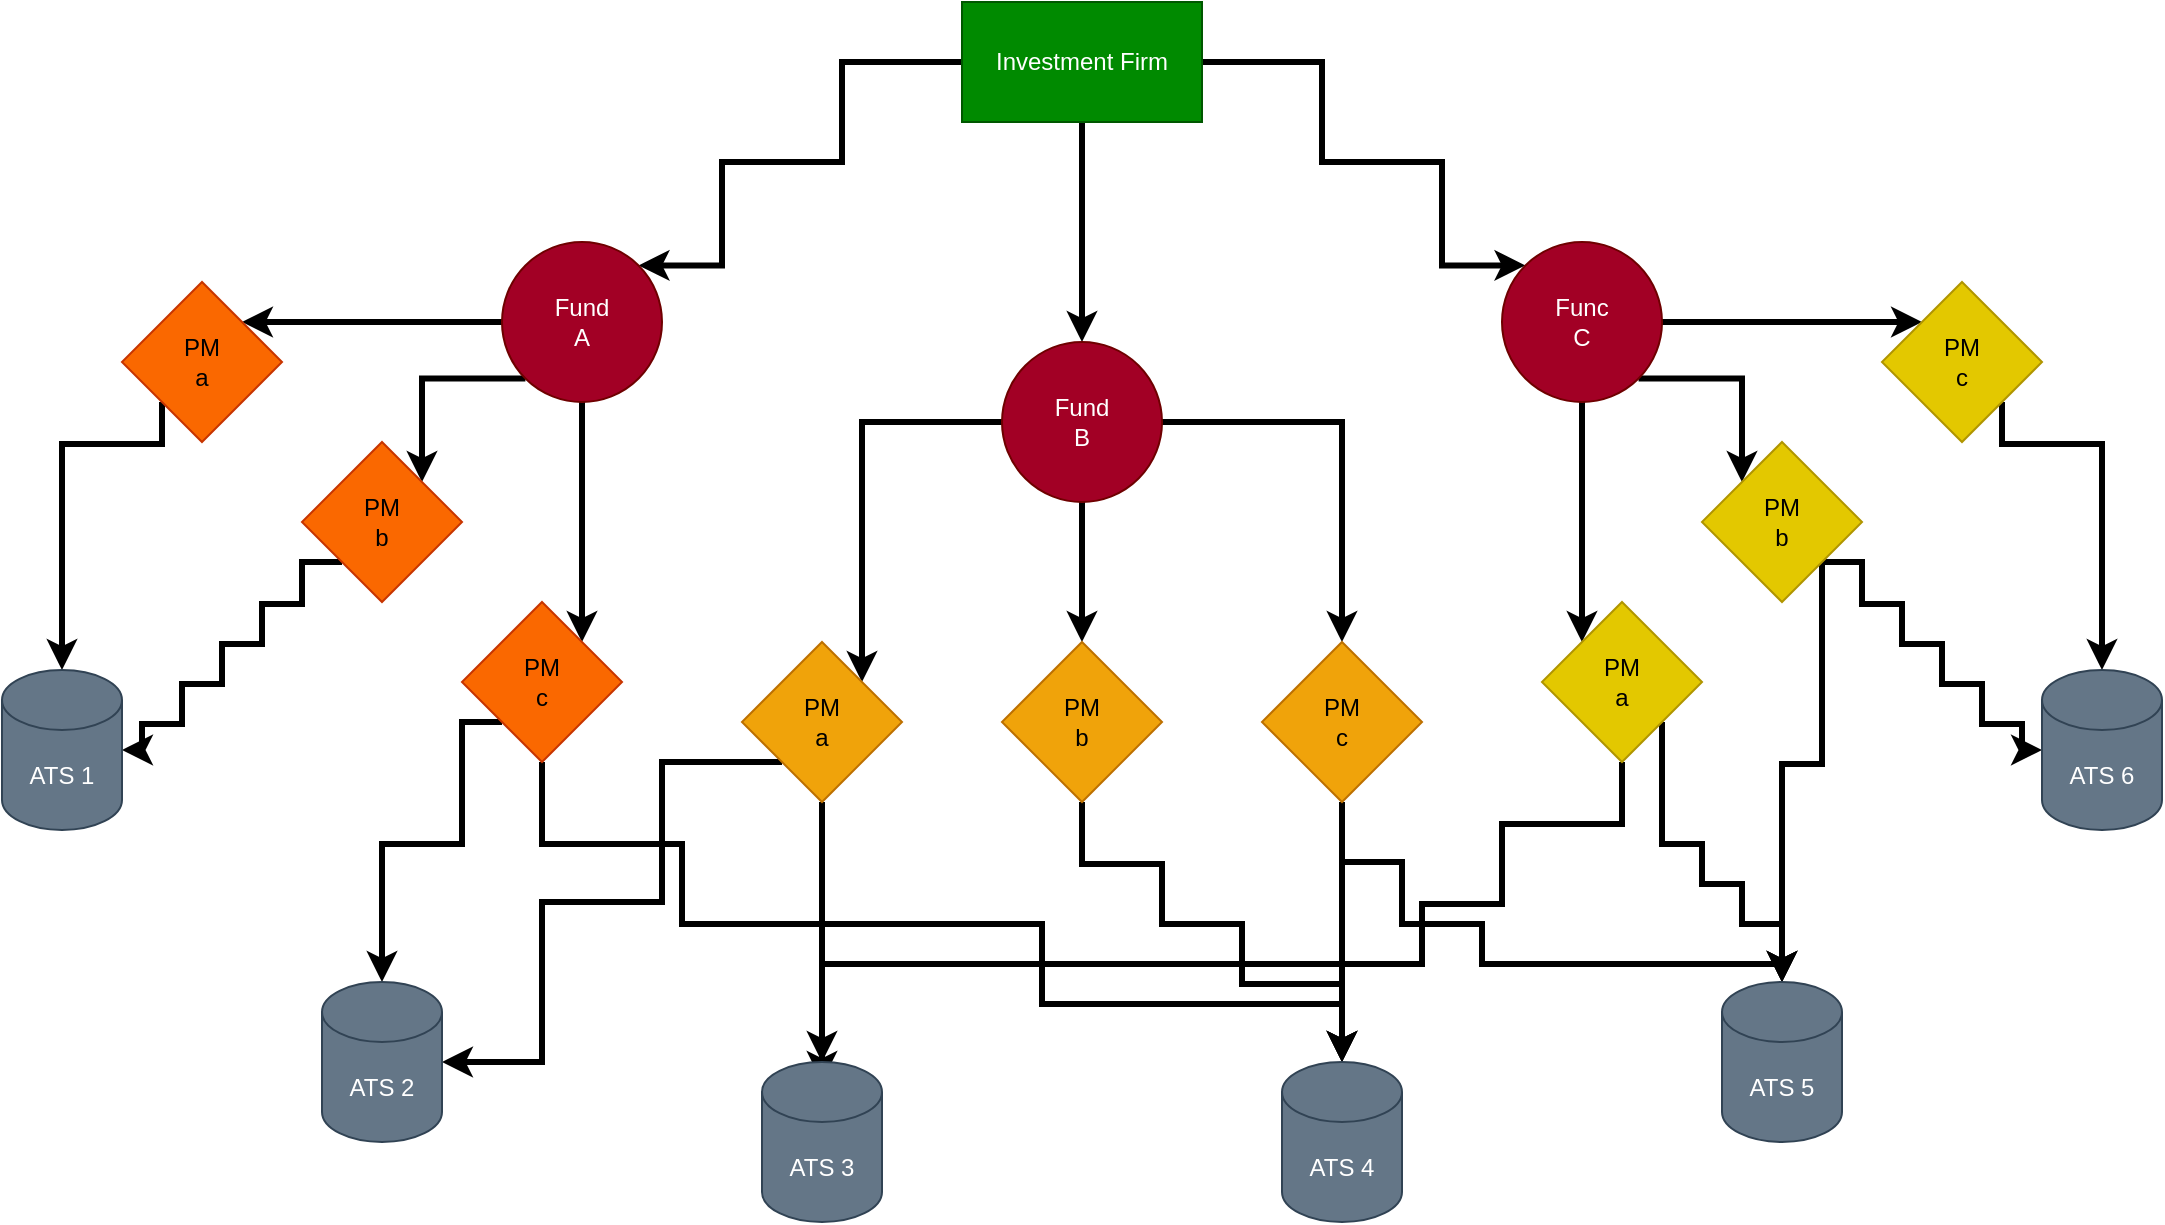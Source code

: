 <mxfile version="21.6.5" type="device">
  <diagram name="Page-1" id="q_kvqxkBFznMDWHG6xlm">
    <mxGraphModel dx="1271" dy="917" grid="1" gridSize="10" guides="1" tooltips="1" connect="1" arrows="1" fold="1" page="1" pageScale="1" pageWidth="1169" pageHeight="827" math="0" shadow="0">
      <root>
        <mxCell id="0" />
        <mxCell id="1" parent="0" />
        <mxCell id="QdMFIpOWDVR-zZth7uCI-38" style="edgeStyle=orthogonalEdgeStyle;rounded=0;orthogonalLoop=1;jettySize=auto;html=1;entryX=0.5;entryY=0;entryDx=0;entryDy=0;jumpSize=6;strokeWidth=3;strokeColor=#000000;" parent="1" source="QdMFIpOWDVR-zZth7uCI-1" target="QdMFIpOWDVR-zZth7uCI-4" edge="1">
          <mxGeometry relative="1" as="geometry" />
        </mxCell>
        <mxCell id="QdMFIpOWDVR-zZth7uCI-39" style="edgeStyle=orthogonalEdgeStyle;rounded=0;orthogonalLoop=1;jettySize=auto;html=1;exitX=0;exitY=0.5;exitDx=0;exitDy=0;entryX=1;entryY=0;entryDx=0;entryDy=0;jumpSize=6;strokeWidth=3;strokeColor=#000000;" parent="1" source="QdMFIpOWDVR-zZth7uCI-1" target="QdMFIpOWDVR-zZth7uCI-3" edge="1">
          <mxGeometry relative="1" as="geometry">
            <Array as="points">
              <mxPoint x="460" y="139" />
              <mxPoint x="460" y="189" />
              <mxPoint x="400" y="189" />
              <mxPoint x="400" y="241" />
            </Array>
          </mxGeometry>
        </mxCell>
        <mxCell id="QdMFIpOWDVR-zZth7uCI-40" style="edgeStyle=orthogonalEdgeStyle;rounded=0;orthogonalLoop=1;jettySize=auto;html=1;exitX=1;exitY=0.5;exitDx=0;exitDy=0;entryX=0;entryY=0;entryDx=0;entryDy=0;jumpSize=6;strokeWidth=3;strokeColor=#000000;" parent="1" source="QdMFIpOWDVR-zZth7uCI-1" target="QdMFIpOWDVR-zZth7uCI-5" edge="1">
          <mxGeometry relative="1" as="geometry">
            <Array as="points">
              <mxPoint x="700" y="139" />
              <mxPoint x="700" y="189" />
              <mxPoint x="760" y="189" />
              <mxPoint x="760" y="241" />
            </Array>
          </mxGeometry>
        </mxCell>
        <mxCell id="QdMFIpOWDVR-zZth7uCI-1" value="Investment Firm" style="rounded=0;whiteSpace=wrap;html=1;fillColor=#008a00;fontColor=#ffffff;strokeColor=#005700;" parent="1" vertex="1">
          <mxGeometry x="520" y="109" width="120" height="60" as="geometry" />
        </mxCell>
        <mxCell id="QdMFIpOWDVR-zZth7uCI-35" style="edgeStyle=orthogonalEdgeStyle;rounded=0;orthogonalLoop=1;jettySize=auto;html=1;exitX=0.5;exitY=1;exitDx=0;exitDy=0;entryX=1;entryY=0;entryDx=0;entryDy=0;jumpSize=6;strokeWidth=3;strokeColor=#000000;" parent="1" source="QdMFIpOWDVR-zZth7uCI-3" target="QdMFIpOWDVR-zZth7uCI-8" edge="1">
          <mxGeometry relative="1" as="geometry" />
        </mxCell>
        <mxCell id="QdMFIpOWDVR-zZth7uCI-36" style="edgeStyle=orthogonalEdgeStyle;rounded=0;orthogonalLoop=1;jettySize=auto;html=1;exitX=0;exitY=1;exitDx=0;exitDy=0;entryX=1;entryY=0;entryDx=0;entryDy=0;jumpSize=6;strokeWidth=3;strokeColor=#000000;" parent="1" source="QdMFIpOWDVR-zZth7uCI-3" target="QdMFIpOWDVR-zZth7uCI-7" edge="1">
          <mxGeometry relative="1" as="geometry" />
        </mxCell>
        <mxCell id="QdMFIpOWDVR-zZth7uCI-37" style="edgeStyle=orthogonalEdgeStyle;rounded=0;orthogonalLoop=1;jettySize=auto;html=1;exitX=0;exitY=0.5;exitDx=0;exitDy=0;entryX=0;entryY=1;entryDx=0;entryDy=0;jumpSize=6;strokeWidth=3;strokeColor=#000000;" parent="1" source="QdMFIpOWDVR-zZth7uCI-3" target="QdMFIpOWDVR-zZth7uCI-6" edge="1">
          <mxGeometry relative="1" as="geometry" />
        </mxCell>
        <mxCell id="QdMFIpOWDVR-zZth7uCI-3" value="Fund&lt;br&gt;A" style="ellipse;whiteSpace=wrap;html=1;fillColor=#a20025;fontColor=#ffffff;strokeColor=#6F0000;" parent="1" vertex="1">
          <mxGeometry x="290" y="229" width="80" height="80" as="geometry" />
        </mxCell>
        <mxCell id="QdMFIpOWDVR-zZth7uCI-29" style="edgeStyle=orthogonalEdgeStyle;rounded=0;orthogonalLoop=1;jettySize=auto;html=1;exitX=0;exitY=0.5;exitDx=0;exitDy=0;entryX=1;entryY=0;entryDx=0;entryDy=0;jumpSize=6;strokeWidth=3;strokeColor=#000000;" parent="1" source="QdMFIpOWDVR-zZth7uCI-4" target="QdMFIpOWDVR-zZth7uCI-12" edge="1">
          <mxGeometry relative="1" as="geometry" />
        </mxCell>
        <mxCell id="QdMFIpOWDVR-zZth7uCI-30" style="edgeStyle=orthogonalEdgeStyle;rounded=0;orthogonalLoop=1;jettySize=auto;html=1;exitX=0.5;exitY=1;exitDx=0;exitDy=0;entryX=0.5;entryY=0;entryDx=0;entryDy=0;jumpSize=6;strokeWidth=3;strokeColor=#000000;" parent="1" source="QdMFIpOWDVR-zZth7uCI-4" target="QdMFIpOWDVR-zZth7uCI-13" edge="1">
          <mxGeometry relative="1" as="geometry" />
        </mxCell>
        <mxCell id="QdMFIpOWDVR-zZth7uCI-31" style="edgeStyle=orthogonalEdgeStyle;rounded=0;orthogonalLoop=1;jettySize=auto;html=1;exitX=1;exitY=0.5;exitDx=0;exitDy=0;entryX=0.5;entryY=0;entryDx=0;entryDy=0;jumpSize=6;strokeWidth=3;strokeColor=#000000;" parent="1" source="QdMFIpOWDVR-zZth7uCI-4" target="QdMFIpOWDVR-zZth7uCI-14" edge="1">
          <mxGeometry relative="1" as="geometry" />
        </mxCell>
        <mxCell id="QdMFIpOWDVR-zZth7uCI-4" value="Fund&lt;br&gt;B" style="ellipse;whiteSpace=wrap;html=1;fillColor=#a20025;fontColor=#ffffff;strokeColor=#6F0000;" parent="1" vertex="1">
          <mxGeometry x="540" y="279" width="80" height="80" as="geometry" />
        </mxCell>
        <mxCell id="QdMFIpOWDVR-zZth7uCI-32" style="edgeStyle=orthogonalEdgeStyle;rounded=0;orthogonalLoop=1;jettySize=auto;html=1;exitX=0.5;exitY=1;exitDx=0;exitDy=0;entryX=0;entryY=0;entryDx=0;entryDy=0;jumpSize=6;strokeWidth=3;strokeColor=#000000;" parent="1" source="QdMFIpOWDVR-zZth7uCI-5" target="QdMFIpOWDVR-zZth7uCI-9" edge="1">
          <mxGeometry relative="1" as="geometry" />
        </mxCell>
        <mxCell id="QdMFIpOWDVR-zZth7uCI-33" style="edgeStyle=orthogonalEdgeStyle;rounded=0;orthogonalLoop=1;jettySize=auto;html=1;exitX=1;exitY=1;exitDx=0;exitDy=0;entryX=0;entryY=0;entryDx=0;entryDy=0;jumpSize=6;strokeWidth=3;strokeColor=#000000;" parent="1" source="QdMFIpOWDVR-zZth7uCI-5" target="QdMFIpOWDVR-zZth7uCI-10" edge="1">
          <mxGeometry relative="1" as="geometry" />
        </mxCell>
        <mxCell id="QdMFIpOWDVR-zZth7uCI-34" style="edgeStyle=orthogonalEdgeStyle;rounded=0;orthogonalLoop=1;jettySize=auto;html=1;exitX=1;exitY=0.5;exitDx=0;exitDy=0;entryX=0;entryY=0;entryDx=0;entryDy=0;jumpSize=6;strokeWidth=3;strokeColor=#000000;" parent="1" source="QdMFIpOWDVR-zZth7uCI-5" target="QdMFIpOWDVR-zZth7uCI-11" edge="1">
          <mxGeometry relative="1" as="geometry" />
        </mxCell>
        <mxCell id="QdMFIpOWDVR-zZth7uCI-5" value="Func&lt;br&gt;C" style="ellipse;whiteSpace=wrap;html=1;fillColor=#a20025;fontColor=#ffffff;strokeColor=#6F0000;" parent="1" vertex="1">
          <mxGeometry x="790" y="229" width="80" height="80" as="geometry" />
        </mxCell>
        <mxCell id="QdMFIpOWDVR-zZth7uCI-21" style="edgeStyle=orthogonalEdgeStyle;rounded=0;orthogonalLoop=1;jettySize=auto;html=1;exitX=1;exitY=0;exitDx=0;exitDy=0;jumpSize=6;strokeWidth=3;strokeColor=#000000;" parent="1" source="QdMFIpOWDVR-zZth7uCI-6" target="QdMFIpOWDVR-zZth7uCI-15" edge="1">
          <mxGeometry relative="1" as="geometry">
            <Array as="points">
              <mxPoint x="120" y="330" />
              <mxPoint x="70" y="330" />
            </Array>
          </mxGeometry>
        </mxCell>
        <mxCell id="QdMFIpOWDVR-zZth7uCI-6" value="PM&lt;br&gt;a" style="rhombus;whiteSpace=wrap;html=1;flipH=1;direction=west;fillColor=#fa6800;fontColor=#000000;strokeColor=#C73500;" parent="1" vertex="1">
          <mxGeometry x="100" y="249" width="80" height="80" as="geometry" />
        </mxCell>
        <mxCell id="QdMFIpOWDVR-zZth7uCI-22" style="edgeStyle=orthogonalEdgeStyle;rounded=0;orthogonalLoop=1;jettySize=auto;html=1;exitX=0;exitY=1;exitDx=0;exitDy=0;entryX=1;entryY=0.5;entryDx=0;entryDy=0;entryPerimeter=0;jumpSize=6;strokeWidth=3;strokeColor=#000000;" parent="1" source="QdMFIpOWDVR-zZth7uCI-7" edge="1" target="QdMFIpOWDVR-zZth7uCI-15">
          <mxGeometry relative="1" as="geometry">
            <mxPoint x="80" y="439" as="targetPoint" />
            <Array as="points">
              <mxPoint x="190" y="389" />
              <mxPoint x="190" y="410" />
              <mxPoint x="170" y="410" />
              <mxPoint x="170" y="430" />
              <mxPoint x="150" y="430" />
              <mxPoint x="150" y="450" />
              <mxPoint x="130" y="450" />
              <mxPoint x="130" y="470" />
              <mxPoint x="110" y="470" />
              <mxPoint x="110" y="483" />
            </Array>
          </mxGeometry>
        </mxCell>
        <mxCell id="QdMFIpOWDVR-zZth7uCI-7" value="PM&lt;br&gt;b" style="rhombus;whiteSpace=wrap;html=1;fillColor=#fa6800;fontColor=#000000;strokeColor=#C73500;" parent="1" vertex="1">
          <mxGeometry x="190" y="329" width="80" height="80" as="geometry" />
        </mxCell>
        <mxCell id="QdMFIpOWDVR-zZth7uCI-23" style="edgeStyle=orthogonalEdgeStyle;rounded=0;orthogonalLoop=1;jettySize=auto;html=1;exitX=0;exitY=1;exitDx=0;exitDy=0;entryX=0.5;entryY=0;entryDx=0;entryDy=0;entryPerimeter=0;jumpSize=6;strokeWidth=3;strokeColor=#000000;" parent="1" source="QdMFIpOWDVR-zZth7uCI-8" target="QdMFIpOWDVR-zZth7uCI-16" edge="1">
          <mxGeometry relative="1" as="geometry">
            <Array as="points">
              <mxPoint x="270" y="469" />
              <mxPoint x="270" y="530" />
              <mxPoint x="230" y="530" />
            </Array>
          </mxGeometry>
        </mxCell>
        <mxCell id="QdMFIpOWDVR-zZth7uCI-24" style="edgeStyle=orthogonalEdgeStyle;rounded=0;orthogonalLoop=1;jettySize=auto;html=1;exitX=0.5;exitY=1;exitDx=0;exitDy=0;entryX=0.5;entryY=0;entryDx=0;entryDy=0;entryPerimeter=0;jumpSize=6;strokeWidth=3;strokeColor=#000000;" parent="1" source="QdMFIpOWDVR-zZth7uCI-8" target="QdMFIpOWDVR-zZth7uCI-17" edge="1">
          <mxGeometry relative="1" as="geometry">
            <Array as="points">
              <mxPoint x="310" y="530" />
              <mxPoint x="380" y="530" />
              <mxPoint x="380" y="570" />
              <mxPoint x="560" y="570" />
              <mxPoint x="560" y="610" />
              <mxPoint x="710" y="610" />
            </Array>
          </mxGeometry>
        </mxCell>
        <mxCell id="QdMFIpOWDVR-zZth7uCI-8" value="PM&lt;br&gt;c" style="rhombus;whiteSpace=wrap;html=1;fillColor=#fa6800;fontColor=#000000;strokeColor=#C73500;" parent="1" vertex="1">
          <mxGeometry x="270" y="409" width="80" height="80" as="geometry" />
        </mxCell>
        <mxCell id="QdMFIpOWDVR-zZth7uCI-43" style="edgeStyle=orthogonalEdgeStyle;rounded=0;orthogonalLoop=1;jettySize=auto;html=1;exitX=0.5;exitY=1;exitDx=0;exitDy=0;entryX=0.5;entryY=0.125;entryDx=0;entryDy=0;entryPerimeter=0;jumpSize=6;strokeWidth=3;strokeColor=#000000;" parent="1" source="QdMFIpOWDVR-zZth7uCI-9" target="QdMFIpOWDVR-zZth7uCI-20" edge="1">
          <mxGeometry relative="1" as="geometry">
            <Array as="points">
              <mxPoint x="850" y="520" />
              <mxPoint x="790" y="520" />
              <mxPoint x="790" y="560" />
              <mxPoint x="750" y="560" />
              <mxPoint x="750" y="590" />
              <mxPoint x="450" y="590" />
            </Array>
          </mxGeometry>
        </mxCell>
        <mxCell id="QdMFIpOWDVR-zZth7uCI-45" style="edgeStyle=orthogonalEdgeStyle;rounded=0;orthogonalLoop=1;jettySize=auto;html=1;exitX=1;exitY=1;exitDx=0;exitDy=0;entryX=0.5;entryY=0;entryDx=0;entryDy=0;entryPerimeter=0;jumpSize=6;strokeWidth=3;strokeColor=#000000;" parent="1" source="QdMFIpOWDVR-zZth7uCI-9" target="QdMFIpOWDVR-zZth7uCI-18" edge="1">
          <mxGeometry relative="1" as="geometry">
            <Array as="points">
              <mxPoint x="870" y="530" />
              <mxPoint x="890" y="530" />
              <mxPoint x="890" y="550" />
              <mxPoint x="910" y="550" />
              <mxPoint x="910" y="570" />
              <mxPoint x="930" y="570" />
            </Array>
          </mxGeometry>
        </mxCell>
        <mxCell id="QdMFIpOWDVR-zZth7uCI-9" value="PM&lt;br&gt;a" style="rhombus;whiteSpace=wrap;html=1;fillColor=#e3c800;fontColor=#000000;strokeColor=#B09500;" parent="1" vertex="1">
          <mxGeometry x="810" y="409" width="80" height="80" as="geometry" />
        </mxCell>
        <mxCell id="QdMFIpOWDVR-zZth7uCI-42" style="edgeStyle=orthogonalEdgeStyle;rounded=0;orthogonalLoop=1;jettySize=auto;html=1;exitX=1;exitY=1;exitDx=0;exitDy=0;jumpSize=6;strokeWidth=3;strokeColor=#000000;" parent="1" source="QdMFIpOWDVR-zZth7uCI-10" target="QdMFIpOWDVR-zZth7uCI-18" edge="1">
          <mxGeometry relative="1" as="geometry">
            <Array as="points">
              <mxPoint x="950" y="490" />
              <mxPoint x="930" y="490" />
            </Array>
          </mxGeometry>
        </mxCell>
        <mxCell id="QdMFIpOWDVR-zZth7uCI-54" style="edgeStyle=orthogonalEdgeStyle;rounded=0;orthogonalLoop=1;jettySize=auto;html=1;exitX=1;exitY=1;exitDx=0;exitDy=0;entryX=0;entryY=0.5;entryDx=0;entryDy=0;entryPerimeter=0;jumpSize=6;strokeWidth=3;strokeColor=#000000;" parent="1" source="QdMFIpOWDVR-zZth7uCI-10" target="QdMFIpOWDVR-zZth7uCI-19" edge="1">
          <mxGeometry relative="1" as="geometry">
            <Array as="points">
              <mxPoint x="970" y="389" />
              <mxPoint x="970" y="410" />
              <mxPoint x="990" y="410" />
              <mxPoint x="990" y="430" />
              <mxPoint x="1010" y="430" />
              <mxPoint x="1010" y="450" />
              <mxPoint x="1030" y="450" />
              <mxPoint x="1030" y="470" />
              <mxPoint x="1050" y="470" />
              <mxPoint x="1050" y="483" />
            </Array>
          </mxGeometry>
        </mxCell>
        <mxCell id="QdMFIpOWDVR-zZth7uCI-10" value="PM&lt;br&gt;b" style="rhombus;whiteSpace=wrap;html=1;fillColor=#e3c800;fontColor=#000000;strokeColor=#B09500;" parent="1" vertex="1">
          <mxGeometry x="890" y="329" width="80" height="80" as="geometry" />
        </mxCell>
        <mxCell id="QdMFIpOWDVR-zZth7uCI-41" style="edgeStyle=orthogonalEdgeStyle;rounded=0;orthogonalLoop=1;jettySize=auto;html=1;exitX=1;exitY=1;exitDx=0;exitDy=0;entryX=0.5;entryY=0;entryDx=0;entryDy=0;entryPerimeter=0;jumpSize=6;strokeWidth=3;strokeColor=#000000;" parent="1" source="QdMFIpOWDVR-zZth7uCI-11" target="QdMFIpOWDVR-zZth7uCI-19" edge="1">
          <mxGeometry relative="1" as="geometry">
            <Array as="points">
              <mxPoint x="1040" y="330" />
              <mxPoint x="1090" y="330" />
            </Array>
          </mxGeometry>
        </mxCell>
        <mxCell id="QdMFIpOWDVR-zZth7uCI-11" value="PM&lt;br&gt;c" style="rhombus;whiteSpace=wrap;html=1;fillColor=#e3c800;fontColor=#000000;strokeColor=#B09500;" parent="1" vertex="1">
          <mxGeometry x="980" y="249" width="80" height="80" as="geometry" />
        </mxCell>
        <mxCell id="QdMFIpOWDVR-zZth7uCI-47" style="edgeStyle=orthogonalEdgeStyle;rounded=0;orthogonalLoop=1;jettySize=auto;html=1;entryX=0.5;entryY=0;entryDx=0;entryDy=0;entryPerimeter=0;jumpSize=6;strokeWidth=3;strokeColor=#000000;" parent="1" source="QdMFIpOWDVR-zZth7uCI-12" target="QdMFIpOWDVR-zZth7uCI-20" edge="1">
          <mxGeometry relative="1" as="geometry" />
        </mxCell>
        <mxCell id="QdMFIpOWDVR-zZth7uCI-52" style="edgeStyle=orthogonalEdgeStyle;rounded=0;orthogonalLoop=1;jettySize=auto;html=1;entryX=1;entryY=0.5;entryDx=0;entryDy=0;entryPerimeter=0;jumpSize=6;strokeWidth=3;strokeColor=#000000;" parent="1" source="QdMFIpOWDVR-zZth7uCI-12" target="QdMFIpOWDVR-zZth7uCI-16" edge="1">
          <mxGeometry relative="1" as="geometry">
            <mxPoint x="230" y="509" as="targetPoint" />
            <Array as="points">
              <mxPoint x="370" y="489" />
              <mxPoint x="370" y="559" />
              <mxPoint x="310" y="559" />
              <mxPoint x="310" y="639" />
            </Array>
          </mxGeometry>
        </mxCell>
        <mxCell id="QdMFIpOWDVR-zZth7uCI-12" value="PM&lt;br&gt;a" style="rhombus;whiteSpace=wrap;html=1;fillColor=#f0a30a;fontColor=#000000;strokeColor=#BD7000;" parent="1" vertex="1">
          <mxGeometry x="410" y="429" width="80" height="80" as="geometry" />
        </mxCell>
        <mxCell id="QdMFIpOWDVR-zZth7uCI-46" style="edgeStyle=orthogonalEdgeStyle;rounded=0;orthogonalLoop=1;jettySize=auto;html=1;exitX=0.5;exitY=1;exitDx=0;exitDy=0;entryX=0.5;entryY=0;entryDx=0;entryDy=0;entryPerimeter=0;jumpSize=6;strokeWidth=3;strokeColor=#000000;" parent="1" source="QdMFIpOWDVR-zZth7uCI-13" target="QdMFIpOWDVR-zZth7uCI-17" edge="1">
          <mxGeometry relative="1" as="geometry">
            <Array as="points">
              <mxPoint x="580" y="540" />
              <mxPoint x="620" y="540" />
              <mxPoint x="620" y="570" />
              <mxPoint x="660" y="570" />
              <mxPoint x="660" y="600" />
              <mxPoint x="710" y="600" />
            </Array>
          </mxGeometry>
        </mxCell>
        <mxCell id="QdMFIpOWDVR-zZth7uCI-13" value="PM&lt;br&gt;b" style="rhombus;whiteSpace=wrap;html=1;fillColor=#f0a30a;fontColor=#000000;strokeColor=#BD7000;" parent="1" vertex="1">
          <mxGeometry x="540" y="429" width="80" height="80" as="geometry" />
        </mxCell>
        <mxCell id="QdMFIpOWDVR-zZth7uCI-49" style="edgeStyle=orthogonalEdgeStyle;rounded=0;orthogonalLoop=1;jettySize=auto;html=1;exitX=0.5;exitY=1;exitDx=0;exitDy=0;jumpSize=6;strokeWidth=3;strokeColor=#000000;" parent="1" source="QdMFIpOWDVR-zZth7uCI-14" target="QdMFIpOWDVR-zZth7uCI-18" edge="1">
          <mxGeometry relative="1" as="geometry">
            <Array as="points">
              <mxPoint x="710" y="539" />
              <mxPoint x="740" y="539" />
              <mxPoint x="740" y="570" />
              <mxPoint x="780" y="570" />
              <mxPoint x="780" y="590" />
              <mxPoint x="930" y="590" />
            </Array>
          </mxGeometry>
        </mxCell>
        <mxCell id="QdMFIpOWDVR-zZth7uCI-50" style="edgeStyle=orthogonalEdgeStyle;rounded=0;orthogonalLoop=1;jettySize=auto;html=1;entryX=0.5;entryY=0;entryDx=0;entryDy=0;entryPerimeter=0;jumpSize=6;strokeWidth=3;strokeColor=#000000;" parent="1" source="QdMFIpOWDVR-zZth7uCI-14" target="QdMFIpOWDVR-zZth7uCI-17" edge="1">
          <mxGeometry relative="1" as="geometry" />
        </mxCell>
        <mxCell id="QdMFIpOWDVR-zZth7uCI-14" value="PM&lt;br&gt;c" style="rhombus;whiteSpace=wrap;html=1;fillColor=#f0a30a;fontColor=#000000;strokeColor=#BD7000;" parent="1" vertex="1">
          <mxGeometry x="670" y="429" width="80" height="80" as="geometry" />
        </mxCell>
        <mxCell id="QdMFIpOWDVR-zZth7uCI-15" value="ATS 1" style="shape=cylinder3;whiteSpace=wrap;html=1;boundedLbl=1;backgroundOutline=1;size=15;fillColor=#647687;fontColor=#ffffff;strokeColor=#314354;" parent="1" vertex="1">
          <mxGeometry x="40" y="443" width="60" height="80" as="geometry" />
        </mxCell>
        <mxCell id="QdMFIpOWDVR-zZth7uCI-16" value="ATS 2" style="shape=cylinder3;whiteSpace=wrap;html=1;boundedLbl=1;backgroundOutline=1;size=15;fillColor=#647687;fontColor=#ffffff;strokeColor=#314354;" parent="1" vertex="1">
          <mxGeometry x="200" y="599" width="60" height="80" as="geometry" />
        </mxCell>
        <mxCell id="QdMFIpOWDVR-zZth7uCI-17" value="ATS 4" style="shape=cylinder3;whiteSpace=wrap;html=1;boundedLbl=1;backgroundOutline=1;size=15;fillColor=#647687;fontColor=#ffffff;strokeColor=#314354;" parent="1" vertex="1">
          <mxGeometry x="680" y="639" width="60" height="80" as="geometry" />
        </mxCell>
        <mxCell id="QdMFIpOWDVR-zZth7uCI-18" value="ATS 5" style="shape=cylinder3;whiteSpace=wrap;html=1;boundedLbl=1;backgroundOutline=1;size=15;fillColor=#647687;fontColor=#ffffff;strokeColor=#314354;" parent="1" vertex="1">
          <mxGeometry x="900" y="599" width="60" height="80" as="geometry" />
        </mxCell>
        <mxCell id="QdMFIpOWDVR-zZth7uCI-19" value="ATS 6" style="shape=cylinder3;whiteSpace=wrap;html=1;boundedLbl=1;backgroundOutline=1;size=15;fillColor=#647687;fontColor=#ffffff;strokeColor=#314354;" parent="1" vertex="1">
          <mxGeometry x="1060" y="443" width="60" height="80" as="geometry" />
        </mxCell>
        <mxCell id="QdMFIpOWDVR-zZth7uCI-20" value="ATS 3" style="shape=cylinder3;whiteSpace=wrap;html=1;boundedLbl=1;backgroundOutline=1;size=15;fillColor=#647687;fontColor=#ffffff;strokeColor=#314354;" parent="1" vertex="1">
          <mxGeometry x="420" y="639" width="60" height="80" as="geometry" />
        </mxCell>
      </root>
    </mxGraphModel>
  </diagram>
</mxfile>
